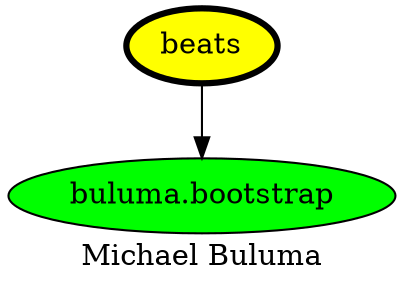 digraph PhiloDilemma {
  label = "Michael Buluma" ;
  overlap=false
  {
    "beats" [fillcolor=yellow style=filled penwidth=3]
    "buluma.bootstrap" [fillcolor=green style=filled]
  }
  "beats" -> "buluma.bootstrap"
}
